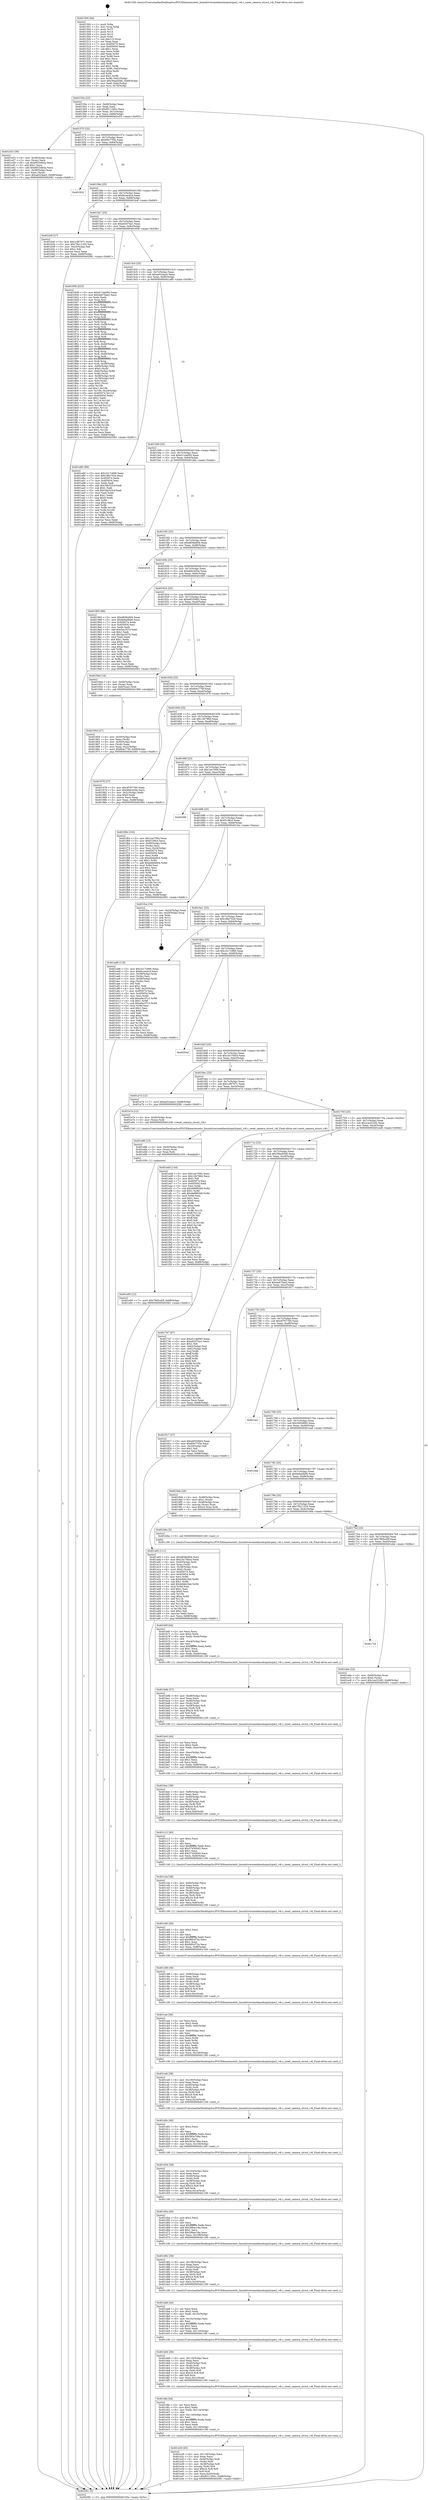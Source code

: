 digraph "0x401500" {
  label = "0x401500 (/mnt/c/Users/mathe/Desktop/tcc/POCII/binaries/extr_linuxdriversmediausbcpia2cpia2_v4l.c_reset_camera_struct_v4l_Final-ollvm.out::main(0))"
  labelloc = "t"
  node[shape=record]

  Entry [label="",width=0.3,height=0.3,shape=circle,fillcolor=black,style=filled]
  "0x40155e" [label="{
     0x40155e [23]\l
     | [instrs]\l
     &nbsp;&nbsp;0x40155e \<+3\>: mov -0x68(%rbp),%eax\l
     &nbsp;&nbsp;0x401561 \<+2\>: mov %eax,%ecx\l
     &nbsp;&nbsp;0x401563 \<+6\>: sub $0x8511292c,%ecx\l
     &nbsp;&nbsp;0x401569 \<+3\>: mov %eax,-0x7c(%rbp)\l
     &nbsp;&nbsp;0x40156c \<+3\>: mov %ecx,-0x80(%rbp)\l
     &nbsp;&nbsp;0x40156f \<+6\>: je 0000000000401e53 \<main+0x953\>\l
  }"]
  "0x401e53" [label="{
     0x401e53 [39]\l
     | [instrs]\l
     &nbsp;&nbsp;0x401e53 \<+4\>: mov -0x38(%rbp),%rax\l
     &nbsp;&nbsp;0x401e57 \<+2\>: mov (%rax),%ecx\l
     &nbsp;&nbsp;0x401e59 \<+6\>: sub $0x6933db5a,%ecx\l
     &nbsp;&nbsp;0x401e5f \<+3\>: add $0x1,%ecx\l
     &nbsp;&nbsp;0x401e62 \<+6\>: add $0x6933db5a,%ecx\l
     &nbsp;&nbsp;0x401e68 \<+4\>: mov -0x38(%rbp),%rax\l
     &nbsp;&nbsp;0x401e6c \<+2\>: mov %ecx,(%rax)\l
     &nbsp;&nbsp;0x401e6e \<+7\>: movl $0xae524aa3,-0x68(%rbp)\l
     &nbsp;&nbsp;0x401e75 \<+5\>: jmp 0000000000402081 \<main+0xb81\>\l
  }"]
  "0x401575" [label="{
     0x401575 [25]\l
     | [instrs]\l
     &nbsp;&nbsp;0x401575 \<+5\>: jmp 000000000040157a \<main+0x7a\>\l
     &nbsp;&nbsp;0x40157a \<+3\>: mov -0x7c(%rbp),%eax\l
     &nbsp;&nbsp;0x40157d \<+5\>: sub $0x85e77f3e,%eax\l
     &nbsp;&nbsp;0x401582 \<+6\>: mov %eax,-0x84(%rbp)\l
     &nbsp;&nbsp;0x401588 \<+6\>: je 0000000000401932 \<main+0x432\>\l
  }"]
  Exit [label="",width=0.3,height=0.3,shape=circle,fillcolor=black,style=filled,peripheries=2]
  "0x401932" [label="{
     0x401932\l
  }", style=dashed]
  "0x40158e" [label="{
     0x40158e [25]\l
     | [instrs]\l
     &nbsp;&nbsp;0x40158e \<+5\>: jmp 0000000000401593 \<main+0x93\>\l
     &nbsp;&nbsp;0x401593 \<+3\>: mov -0x7c(%rbp),%eax\l
     &nbsp;&nbsp;0x401596 \<+5\>: sub $0x8ccee4c4,%eax\l
     &nbsp;&nbsp;0x40159b \<+6\>: mov %eax,-0x88(%rbp)\l
     &nbsp;&nbsp;0x4015a1 \<+6\>: je 0000000000401b4f \<main+0x64f\>\l
  }"]
  "0x4017cd" [label="{
     0x4017cd\l
  }", style=dashed]
  "0x401b4f" [label="{
     0x401b4f [27]\l
     | [instrs]\l
     &nbsp;&nbsp;0x401b4f \<+5\>: mov $0x1cf87971,%eax\l
     &nbsp;&nbsp;0x401b54 \<+5\>: mov $0x75b11325,%ecx\l
     &nbsp;&nbsp;0x401b59 \<+3\>: mov -0x25(%rbp),%dl\l
     &nbsp;&nbsp;0x401b5c \<+3\>: test $0x1,%dl\l
     &nbsp;&nbsp;0x401b5f \<+3\>: cmovne %ecx,%eax\l
     &nbsp;&nbsp;0x401b62 \<+3\>: mov %eax,-0x68(%rbp)\l
     &nbsp;&nbsp;0x401b65 \<+5\>: jmp 0000000000402081 \<main+0xb81\>\l
  }"]
  "0x4015a7" [label="{
     0x4015a7 [25]\l
     | [instrs]\l
     &nbsp;&nbsp;0x4015a7 \<+5\>: jmp 00000000004015ac \<main+0xac\>\l
     &nbsp;&nbsp;0x4015ac \<+3\>: mov -0x7c(%rbp),%eax\l
     &nbsp;&nbsp;0x4015af \<+5\>: sub $0xa0207ea1,%eax\l
     &nbsp;&nbsp;0x4015b4 \<+6\>: mov %eax,-0x8c(%rbp)\l
     &nbsp;&nbsp;0x4015ba \<+6\>: je 0000000000401838 \<main+0x338\>\l
  }"]
  "0x401ebe" [label="{
     0x401ebe [22]\l
     | [instrs]\l
     &nbsp;&nbsp;0x401ebe \<+4\>: mov -0x60(%rbp),%rax\l
     &nbsp;&nbsp;0x401ec2 \<+6\>: movl $0x0,(%rax)\l
     &nbsp;&nbsp;0x401ec8 \<+7\>: movl $0x1ee322d2,-0x68(%rbp)\l
     &nbsp;&nbsp;0x401ecf \<+5\>: jmp 0000000000402081 \<main+0xb81\>\l
  }"]
  "0x401838" [label="{
     0x401838 [223]\l
     | [instrs]\l
     &nbsp;&nbsp;0x401838 \<+5\>: mov $0xd11da093,%eax\l
     &nbsp;&nbsp;0x40183d \<+5\>: mov $0x4a470ae2,%ecx\l
     &nbsp;&nbsp;0x401842 \<+2\>: xor %edx,%edx\l
     &nbsp;&nbsp;0x401844 \<+3\>: mov %rsp,%rsi\l
     &nbsp;&nbsp;0x401847 \<+4\>: add $0xfffffffffffffff0,%rsi\l
     &nbsp;&nbsp;0x40184b \<+3\>: mov %rsi,%rsp\l
     &nbsp;&nbsp;0x40184e \<+4\>: mov %rsi,-0x60(%rbp)\l
     &nbsp;&nbsp;0x401852 \<+3\>: mov %rsp,%rsi\l
     &nbsp;&nbsp;0x401855 \<+4\>: add $0xfffffffffffffff0,%rsi\l
     &nbsp;&nbsp;0x401859 \<+3\>: mov %rsi,%rsp\l
     &nbsp;&nbsp;0x40185c \<+3\>: mov %rsp,%rdi\l
     &nbsp;&nbsp;0x40185f \<+4\>: add $0xfffffffffffffff0,%rdi\l
     &nbsp;&nbsp;0x401863 \<+3\>: mov %rdi,%rsp\l
     &nbsp;&nbsp;0x401866 \<+4\>: mov %rdi,-0x58(%rbp)\l
     &nbsp;&nbsp;0x40186a \<+3\>: mov %rsp,%rdi\l
     &nbsp;&nbsp;0x40186d \<+4\>: add $0xfffffffffffffff0,%rdi\l
     &nbsp;&nbsp;0x401871 \<+3\>: mov %rdi,%rsp\l
     &nbsp;&nbsp;0x401874 \<+4\>: mov %rdi,-0x50(%rbp)\l
     &nbsp;&nbsp;0x401878 \<+3\>: mov %rsp,%rdi\l
     &nbsp;&nbsp;0x40187b \<+4\>: add $0xfffffffffffffff0,%rdi\l
     &nbsp;&nbsp;0x40187f \<+3\>: mov %rdi,%rsp\l
     &nbsp;&nbsp;0x401882 \<+4\>: mov %rdi,-0x48(%rbp)\l
     &nbsp;&nbsp;0x401886 \<+3\>: mov %rsp,%rdi\l
     &nbsp;&nbsp;0x401889 \<+4\>: add $0xfffffffffffffff0,%rdi\l
     &nbsp;&nbsp;0x40188d \<+3\>: mov %rdi,%rsp\l
     &nbsp;&nbsp;0x401890 \<+4\>: mov %rdi,-0x40(%rbp)\l
     &nbsp;&nbsp;0x401894 \<+3\>: mov %rsp,%rdi\l
     &nbsp;&nbsp;0x401897 \<+4\>: add $0xfffffffffffffff0,%rdi\l
     &nbsp;&nbsp;0x40189b \<+3\>: mov %rdi,%rsp\l
     &nbsp;&nbsp;0x40189e \<+4\>: mov %rdi,-0x38(%rbp)\l
     &nbsp;&nbsp;0x4018a2 \<+4\>: mov -0x60(%rbp),%rdi\l
     &nbsp;&nbsp;0x4018a6 \<+6\>: movl $0x0,(%rdi)\l
     &nbsp;&nbsp;0x4018ac \<+4\>: mov -0x6c(%rbp),%r8d\l
     &nbsp;&nbsp;0x4018b0 \<+3\>: mov %r8d,(%rsi)\l
     &nbsp;&nbsp;0x4018b3 \<+4\>: mov -0x58(%rbp),%rdi\l
     &nbsp;&nbsp;0x4018b7 \<+4\>: mov -0x78(%rbp),%r9\l
     &nbsp;&nbsp;0x4018bb \<+3\>: mov %r9,(%rdi)\l
     &nbsp;&nbsp;0x4018be \<+3\>: cmpl $0x2,(%rsi)\l
     &nbsp;&nbsp;0x4018c1 \<+4\>: setne %r10b\l
     &nbsp;&nbsp;0x4018c5 \<+4\>: and $0x1,%r10b\l
     &nbsp;&nbsp;0x4018c9 \<+4\>: mov %r10b,-0x2d(%rbp)\l
     &nbsp;&nbsp;0x4018cd \<+8\>: mov 0x405074,%r11d\l
     &nbsp;&nbsp;0x4018d5 \<+7\>: mov 0x405054,%ebx\l
     &nbsp;&nbsp;0x4018dc \<+3\>: sub $0x1,%edx\l
     &nbsp;&nbsp;0x4018df \<+3\>: mov %r11d,%r14d\l
     &nbsp;&nbsp;0x4018e2 \<+3\>: add %edx,%r14d\l
     &nbsp;&nbsp;0x4018e5 \<+4\>: imul %r14d,%r11d\l
     &nbsp;&nbsp;0x4018e9 \<+4\>: and $0x1,%r11d\l
     &nbsp;&nbsp;0x4018ed \<+4\>: cmp $0x0,%r11d\l
     &nbsp;&nbsp;0x4018f1 \<+4\>: sete %r10b\l
     &nbsp;&nbsp;0x4018f5 \<+3\>: cmp $0xa,%ebx\l
     &nbsp;&nbsp;0x4018f8 \<+4\>: setl %r15b\l
     &nbsp;&nbsp;0x4018fc \<+3\>: mov %r10b,%r12b\l
     &nbsp;&nbsp;0x4018ff \<+3\>: and %r15b,%r12b\l
     &nbsp;&nbsp;0x401902 \<+3\>: xor %r15b,%r10b\l
     &nbsp;&nbsp;0x401905 \<+3\>: or %r10b,%r12b\l
     &nbsp;&nbsp;0x401908 \<+4\>: test $0x1,%r12b\l
     &nbsp;&nbsp;0x40190c \<+3\>: cmovne %ecx,%eax\l
     &nbsp;&nbsp;0x40190f \<+3\>: mov %eax,-0x68(%rbp)\l
     &nbsp;&nbsp;0x401912 \<+5\>: jmp 0000000000402081 \<main+0xb81\>\l
  }"]
  "0x4015c0" [label="{
     0x4015c0 [25]\l
     | [instrs]\l
     &nbsp;&nbsp;0x4015c0 \<+5\>: jmp 00000000004015c5 \<main+0xc5\>\l
     &nbsp;&nbsp;0x4015c5 \<+3\>: mov -0x7c(%rbp),%eax\l
     &nbsp;&nbsp;0x4015c8 \<+5\>: sub $0xae524aa3,%eax\l
     &nbsp;&nbsp;0x4015cd \<+6\>: mov %eax,-0x90(%rbp)\l
     &nbsp;&nbsp;0x4015d3 \<+6\>: je 0000000000401a80 \<main+0x580\>\l
  }"]
  "0x401e95" [label="{
     0x401e95 [12]\l
     | [instrs]\l
     &nbsp;&nbsp;0x401e95 \<+7\>: movl $0x7995cd3f,-0x68(%rbp)\l
     &nbsp;&nbsp;0x401e9c \<+5\>: jmp 0000000000402081 \<main+0xb81\>\l
  }"]
  "0x401a80" [label="{
     0x401a80 [88]\l
     | [instrs]\l
     &nbsp;&nbsp;0x401a80 \<+5\>: mov $0x1b17c666,%eax\l
     &nbsp;&nbsp;0x401a85 \<+5\>: mov $0x18fa752d,%ecx\l
     &nbsp;&nbsp;0x401a8a \<+7\>: mov 0x405074,%edx\l
     &nbsp;&nbsp;0x401a91 \<+7\>: mov 0x405054,%esi\l
     &nbsp;&nbsp;0x401a98 \<+2\>: mov %edx,%edi\l
     &nbsp;&nbsp;0x401a9a \<+6\>: add $0x34b322cf,%edi\l
     &nbsp;&nbsp;0x401aa0 \<+3\>: sub $0x1,%edi\l
     &nbsp;&nbsp;0x401aa3 \<+6\>: sub $0x34b322cf,%edi\l
     &nbsp;&nbsp;0x401aa9 \<+3\>: imul %edi,%edx\l
     &nbsp;&nbsp;0x401aac \<+3\>: and $0x1,%edx\l
     &nbsp;&nbsp;0x401aaf \<+3\>: cmp $0x0,%edx\l
     &nbsp;&nbsp;0x401ab2 \<+4\>: sete %r8b\l
     &nbsp;&nbsp;0x401ab6 \<+3\>: cmp $0xa,%esi\l
     &nbsp;&nbsp;0x401ab9 \<+4\>: setl %r9b\l
     &nbsp;&nbsp;0x401abd \<+3\>: mov %r8b,%r10b\l
     &nbsp;&nbsp;0x401ac0 \<+3\>: and %r9b,%r10b\l
     &nbsp;&nbsp;0x401ac3 \<+3\>: xor %r9b,%r8b\l
     &nbsp;&nbsp;0x401ac6 \<+3\>: or %r8b,%r10b\l
     &nbsp;&nbsp;0x401ac9 \<+4\>: test $0x1,%r10b\l
     &nbsp;&nbsp;0x401acd \<+3\>: cmovne %ecx,%eax\l
     &nbsp;&nbsp;0x401ad0 \<+3\>: mov %eax,-0x68(%rbp)\l
     &nbsp;&nbsp;0x401ad3 \<+5\>: jmp 0000000000402081 \<main+0xb81\>\l
  }"]
  "0x4015d9" [label="{
     0x4015d9 [25]\l
     | [instrs]\l
     &nbsp;&nbsp;0x4015d9 \<+5\>: jmp 00000000004015de \<main+0xde\>\l
     &nbsp;&nbsp;0x4015de \<+3\>: mov -0x7c(%rbp),%eax\l
     &nbsp;&nbsp;0x4015e1 \<+5\>: sub $0xd11da093,%eax\l
     &nbsp;&nbsp;0x4015e6 \<+6\>: mov %eax,-0x94(%rbp)\l
     &nbsp;&nbsp;0x4015ec \<+6\>: je 0000000000401fda \<main+0xada\>\l
  }"]
  "0x401e86" [label="{
     0x401e86 [15]\l
     | [instrs]\l
     &nbsp;&nbsp;0x401e86 \<+4\>: mov -0x40(%rbp),%rax\l
     &nbsp;&nbsp;0x401e8a \<+3\>: mov (%rax),%rax\l
     &nbsp;&nbsp;0x401e8d \<+3\>: mov %rax,%rdi\l
     &nbsp;&nbsp;0x401e90 \<+5\>: call 0000000000401030 \<free@plt\>\l
     | [calls]\l
     &nbsp;&nbsp;0x401030 \{1\} (unknown)\l
  }"]
  "0x401fda" [label="{
     0x401fda\l
  }", style=dashed]
  "0x4015f2" [label="{
     0x4015f2 [25]\l
     | [instrs]\l
     &nbsp;&nbsp;0x4015f2 \<+5\>: jmp 00000000004015f7 \<main+0xf7\>\l
     &nbsp;&nbsp;0x4015f7 \<+3\>: mov -0x7c(%rbp),%eax\l
     &nbsp;&nbsp;0x4015fa \<+5\>: sub $0xd838a904,%eax\l
     &nbsp;&nbsp;0x4015ff \<+6\>: mov %eax,-0x98(%rbp)\l
     &nbsp;&nbsp;0x401605 \<+6\>: je 0000000000402016 \<main+0xb16\>\l
  }"]
  "0x401e26" [label="{
     0x401e26 [45]\l
     | [instrs]\l
     &nbsp;&nbsp;0x401e26 \<+6\>: mov -0x118(%rbp),%ecx\l
     &nbsp;&nbsp;0x401e2c \<+3\>: imul %eax,%ecx\l
     &nbsp;&nbsp;0x401e2f \<+4\>: mov -0x40(%rbp),%rdi\l
     &nbsp;&nbsp;0x401e33 \<+3\>: mov (%rdi),%rdi\l
     &nbsp;&nbsp;0x401e36 \<+4\>: mov -0x38(%rbp),%r8\l
     &nbsp;&nbsp;0x401e3a \<+3\>: movslq (%r8),%r8\l
     &nbsp;&nbsp;0x401e3d \<+4\>: imul $0x24,%r8,%r8\l
     &nbsp;&nbsp;0x401e41 \<+3\>: add %r8,%rdi\l
     &nbsp;&nbsp;0x401e44 \<+3\>: mov %ecx,0x20(%rdi)\l
     &nbsp;&nbsp;0x401e47 \<+7\>: movl $0x8511292c,-0x68(%rbp)\l
     &nbsp;&nbsp;0x401e4e \<+5\>: jmp 0000000000402081 \<main+0xb81\>\l
  }"]
  "0x402016" [label="{
     0x402016\l
  }", style=dashed]
  "0x40160b" [label="{
     0x40160b [25]\l
     | [instrs]\l
     &nbsp;&nbsp;0x40160b \<+5\>: jmp 0000000000401610 \<main+0x110\>\l
     &nbsp;&nbsp;0x401610 \<+3\>: mov -0x7c(%rbp),%eax\l
     &nbsp;&nbsp;0x401613 \<+5\>: sub $0xdb6c420e,%eax\l
     &nbsp;&nbsp;0x401618 \<+6\>: mov %eax,-0x9c(%rbp)\l
     &nbsp;&nbsp;0x40161e \<+6\>: je 0000000000401993 \<main+0x493\>\l
  }"]
  "0x401dfa" [label="{
     0x401dfa [44]\l
     | [instrs]\l
     &nbsp;&nbsp;0x401dfa \<+2\>: xor %ecx,%ecx\l
     &nbsp;&nbsp;0x401dfc \<+5\>: mov $0x2,%edx\l
     &nbsp;&nbsp;0x401e01 \<+6\>: mov %edx,-0x114(%rbp)\l
     &nbsp;&nbsp;0x401e07 \<+1\>: cltd\l
     &nbsp;&nbsp;0x401e08 \<+6\>: mov -0x114(%rbp),%esi\l
     &nbsp;&nbsp;0x401e0e \<+2\>: idiv %esi\l
     &nbsp;&nbsp;0x401e10 \<+6\>: imul $0xfffffffe,%edx,%edx\l
     &nbsp;&nbsp;0x401e16 \<+3\>: sub $0x1,%ecx\l
     &nbsp;&nbsp;0x401e19 \<+2\>: sub %ecx,%edx\l
     &nbsp;&nbsp;0x401e1b \<+6\>: mov %edx,-0x118(%rbp)\l
     &nbsp;&nbsp;0x401e21 \<+5\>: call 0000000000401160 \<next_i\>\l
     | [calls]\l
     &nbsp;&nbsp;0x401160 \{1\} (/mnt/c/Users/mathe/Desktop/tcc/POCII/binaries/extr_linuxdriversmediausbcpia2cpia2_v4l.c_reset_camera_struct_v4l_Final-ollvm.out::next_i)\l
  }"]
  "0x401993" [label="{
     0x401993 [88]\l
     | [instrs]\l
     &nbsp;&nbsp;0x401993 \<+5\>: mov $0xd838a904,%eax\l
     &nbsp;&nbsp;0x401998 \<+5\>: mov $0x6eba0b06,%ecx\l
     &nbsp;&nbsp;0x40199d \<+7\>: mov 0x405074,%edx\l
     &nbsp;&nbsp;0x4019a4 \<+7\>: mov 0x405054,%esi\l
     &nbsp;&nbsp;0x4019ab \<+2\>: mov %edx,%edi\l
     &nbsp;&nbsp;0x4019ad \<+6\>: add $0x5ac357d,%edi\l
     &nbsp;&nbsp;0x4019b3 \<+3\>: sub $0x1,%edi\l
     &nbsp;&nbsp;0x4019b6 \<+6\>: sub $0x5ac357d,%edi\l
     &nbsp;&nbsp;0x4019bc \<+3\>: imul %edi,%edx\l
     &nbsp;&nbsp;0x4019bf \<+3\>: and $0x1,%edx\l
     &nbsp;&nbsp;0x4019c2 \<+3\>: cmp $0x0,%edx\l
     &nbsp;&nbsp;0x4019c5 \<+4\>: sete %r8b\l
     &nbsp;&nbsp;0x4019c9 \<+3\>: cmp $0xa,%esi\l
     &nbsp;&nbsp;0x4019cc \<+4\>: setl %r9b\l
     &nbsp;&nbsp;0x4019d0 \<+3\>: mov %r8b,%r10b\l
     &nbsp;&nbsp;0x4019d3 \<+3\>: and %r9b,%r10b\l
     &nbsp;&nbsp;0x4019d6 \<+3\>: xor %r9b,%r8b\l
     &nbsp;&nbsp;0x4019d9 \<+3\>: or %r8b,%r10b\l
     &nbsp;&nbsp;0x4019dc \<+4\>: test $0x1,%r10b\l
     &nbsp;&nbsp;0x4019e0 \<+3\>: cmovne %ecx,%eax\l
     &nbsp;&nbsp;0x4019e3 \<+3\>: mov %eax,-0x68(%rbp)\l
     &nbsp;&nbsp;0x4019e6 \<+5\>: jmp 0000000000402081 \<main+0xb81\>\l
  }"]
  "0x401624" [label="{
     0x401624 [25]\l
     | [instrs]\l
     &nbsp;&nbsp;0x401624 \<+5\>: jmp 0000000000401629 \<main+0x129\>\l
     &nbsp;&nbsp;0x401629 \<+3\>: mov -0x7c(%rbp),%eax\l
     &nbsp;&nbsp;0x40162c \<+5\>: sub $0xe65556b5,%eax\l
     &nbsp;&nbsp;0x401631 \<+6\>: mov %eax,-0xa0(%rbp)\l
     &nbsp;&nbsp;0x401637 \<+6\>: je 000000000040194d \<main+0x44d\>\l
  }"]
  "0x401dd4" [label="{
     0x401dd4 [38]\l
     | [instrs]\l
     &nbsp;&nbsp;0x401dd4 \<+6\>: mov -0x110(%rbp),%ecx\l
     &nbsp;&nbsp;0x401dda \<+3\>: imul %eax,%ecx\l
     &nbsp;&nbsp;0x401ddd \<+4\>: mov -0x40(%rbp),%rdi\l
     &nbsp;&nbsp;0x401de1 \<+3\>: mov (%rdi),%rdi\l
     &nbsp;&nbsp;0x401de4 \<+4\>: mov -0x38(%rbp),%r8\l
     &nbsp;&nbsp;0x401de8 \<+3\>: movslq (%r8),%r8\l
     &nbsp;&nbsp;0x401deb \<+4\>: imul $0x24,%r8,%r8\l
     &nbsp;&nbsp;0x401def \<+3\>: add %r8,%rdi\l
     &nbsp;&nbsp;0x401df2 \<+3\>: mov %ecx,0x1c(%rdi)\l
     &nbsp;&nbsp;0x401df5 \<+5\>: call 0000000000401160 \<next_i\>\l
     | [calls]\l
     &nbsp;&nbsp;0x401160 \{1\} (/mnt/c/Users/mathe/Desktop/tcc/POCII/binaries/extr_linuxdriversmediausbcpia2cpia2_v4l.c_reset_camera_struct_v4l_Final-ollvm.out::next_i)\l
  }"]
  "0x40194d" [label="{
     0x40194d [16]\l
     | [instrs]\l
     &nbsp;&nbsp;0x40194d \<+4\>: mov -0x58(%rbp),%rax\l
     &nbsp;&nbsp;0x401951 \<+3\>: mov (%rax),%rax\l
     &nbsp;&nbsp;0x401954 \<+4\>: mov 0x8(%rax),%rdi\l
     &nbsp;&nbsp;0x401958 \<+5\>: call 0000000000401060 \<atoi@plt\>\l
     | [calls]\l
     &nbsp;&nbsp;0x401060 \{1\} (unknown)\l
  }"]
  "0x40163d" [label="{
     0x40163d [25]\l
     | [instrs]\l
     &nbsp;&nbsp;0x40163d \<+5\>: jmp 0000000000401642 \<main+0x142\>\l
     &nbsp;&nbsp;0x401642 \<+3\>: mov -0x7c(%rbp),%eax\l
     &nbsp;&nbsp;0x401645 \<+5\>: sub $0xfb4c776f,%eax\l
     &nbsp;&nbsp;0x40164a \<+6\>: mov %eax,-0xa4(%rbp)\l
     &nbsp;&nbsp;0x401650 \<+6\>: je 0000000000401978 \<main+0x478\>\l
  }"]
  "0x401da8" [label="{
     0x401da8 [44]\l
     | [instrs]\l
     &nbsp;&nbsp;0x401da8 \<+2\>: xor %ecx,%ecx\l
     &nbsp;&nbsp;0x401daa \<+5\>: mov $0x2,%edx\l
     &nbsp;&nbsp;0x401daf \<+6\>: mov %edx,-0x10c(%rbp)\l
     &nbsp;&nbsp;0x401db5 \<+1\>: cltd\l
     &nbsp;&nbsp;0x401db6 \<+6\>: mov -0x10c(%rbp),%esi\l
     &nbsp;&nbsp;0x401dbc \<+2\>: idiv %esi\l
     &nbsp;&nbsp;0x401dbe \<+6\>: imul $0xfffffffe,%edx,%edx\l
     &nbsp;&nbsp;0x401dc4 \<+3\>: sub $0x1,%ecx\l
     &nbsp;&nbsp;0x401dc7 \<+2\>: sub %ecx,%edx\l
     &nbsp;&nbsp;0x401dc9 \<+6\>: mov %edx,-0x110(%rbp)\l
     &nbsp;&nbsp;0x401dcf \<+5\>: call 0000000000401160 \<next_i\>\l
     | [calls]\l
     &nbsp;&nbsp;0x401160 \{1\} (/mnt/c/Users/mathe/Desktop/tcc/POCII/binaries/extr_linuxdriversmediausbcpia2cpia2_v4l.c_reset_camera_struct_v4l_Final-ollvm.out::next_i)\l
  }"]
  "0x401978" [label="{
     0x401978 [27]\l
     | [instrs]\l
     &nbsp;&nbsp;0x401978 \<+5\>: mov $0x4f767760,%eax\l
     &nbsp;&nbsp;0x40197d \<+5\>: mov $0xdb6c420e,%ecx\l
     &nbsp;&nbsp;0x401982 \<+3\>: mov -0x2c(%rbp),%edx\l
     &nbsp;&nbsp;0x401985 \<+3\>: cmp $0x0,%edx\l
     &nbsp;&nbsp;0x401988 \<+3\>: cmove %ecx,%eax\l
     &nbsp;&nbsp;0x40198b \<+3\>: mov %eax,-0x68(%rbp)\l
     &nbsp;&nbsp;0x40198e \<+5\>: jmp 0000000000402081 \<main+0xb81\>\l
  }"]
  "0x401656" [label="{
     0x401656 [25]\l
     | [instrs]\l
     &nbsp;&nbsp;0x401656 \<+5\>: jmp 000000000040165b \<main+0x15b\>\l
     &nbsp;&nbsp;0x40165b \<+3\>: mov -0x7c(%rbp),%eax\l
     &nbsp;&nbsp;0x40165e \<+5\>: sub $0x12b796d,%eax\l
     &nbsp;&nbsp;0x401663 \<+6\>: mov %eax,-0xa8(%rbp)\l
     &nbsp;&nbsp;0x401669 \<+6\>: je 0000000000401f64 \<main+0xa64\>\l
  }"]
  "0x401d82" [label="{
     0x401d82 [38]\l
     | [instrs]\l
     &nbsp;&nbsp;0x401d82 \<+6\>: mov -0x108(%rbp),%ecx\l
     &nbsp;&nbsp;0x401d88 \<+3\>: imul %eax,%ecx\l
     &nbsp;&nbsp;0x401d8b \<+4\>: mov -0x40(%rbp),%rdi\l
     &nbsp;&nbsp;0x401d8f \<+3\>: mov (%rdi),%rdi\l
     &nbsp;&nbsp;0x401d92 \<+4\>: mov -0x38(%rbp),%r8\l
     &nbsp;&nbsp;0x401d96 \<+3\>: movslq (%r8),%r8\l
     &nbsp;&nbsp;0x401d99 \<+4\>: imul $0x24,%r8,%r8\l
     &nbsp;&nbsp;0x401d9d \<+3\>: add %r8,%rdi\l
     &nbsp;&nbsp;0x401da0 \<+3\>: mov %ecx,0x18(%rdi)\l
     &nbsp;&nbsp;0x401da3 \<+5\>: call 0000000000401160 \<next_i\>\l
     | [calls]\l
     &nbsp;&nbsp;0x401160 \{1\} (/mnt/c/Users/mathe/Desktop/tcc/POCII/binaries/extr_linuxdriversmediausbcpia2cpia2_v4l.c_reset_camera_struct_v4l_Final-ollvm.out::next_i)\l
  }"]
  "0x401f64" [label="{
     0x401f64 [102]\l
     | [instrs]\l
     &nbsp;&nbsp;0x401f64 \<+5\>: mov $0x1ae7094,%eax\l
     &nbsp;&nbsp;0x401f69 \<+5\>: mov $0xf1c9fc4,%ecx\l
     &nbsp;&nbsp;0x401f6e \<+4\>: mov -0x60(%rbp),%rdx\l
     &nbsp;&nbsp;0x401f72 \<+2\>: mov (%rdx),%esi\l
     &nbsp;&nbsp;0x401f74 \<+3\>: mov %esi,-0x24(%rbp)\l
     &nbsp;&nbsp;0x401f77 \<+7\>: mov 0x405074,%esi\l
     &nbsp;&nbsp;0x401f7e \<+7\>: mov 0x405054,%edi\l
     &nbsp;&nbsp;0x401f85 \<+3\>: mov %esi,%r8d\l
     &nbsp;&nbsp;0x401f88 \<+7\>: sub $0xebb9a9c4,%r8d\l
     &nbsp;&nbsp;0x401f8f \<+4\>: sub $0x1,%r8d\l
     &nbsp;&nbsp;0x401f93 \<+7\>: add $0xebb9a9c4,%r8d\l
     &nbsp;&nbsp;0x401f9a \<+4\>: imul %r8d,%esi\l
     &nbsp;&nbsp;0x401f9e \<+3\>: and $0x1,%esi\l
     &nbsp;&nbsp;0x401fa1 \<+3\>: cmp $0x0,%esi\l
     &nbsp;&nbsp;0x401fa4 \<+4\>: sete %r9b\l
     &nbsp;&nbsp;0x401fa8 \<+3\>: cmp $0xa,%edi\l
     &nbsp;&nbsp;0x401fab \<+4\>: setl %r10b\l
     &nbsp;&nbsp;0x401faf \<+3\>: mov %r9b,%r11b\l
     &nbsp;&nbsp;0x401fb2 \<+3\>: and %r10b,%r11b\l
     &nbsp;&nbsp;0x401fb5 \<+3\>: xor %r10b,%r9b\l
     &nbsp;&nbsp;0x401fb8 \<+3\>: or %r9b,%r11b\l
     &nbsp;&nbsp;0x401fbb \<+4\>: test $0x1,%r11b\l
     &nbsp;&nbsp;0x401fbf \<+3\>: cmovne %ecx,%eax\l
     &nbsp;&nbsp;0x401fc2 \<+3\>: mov %eax,-0x68(%rbp)\l
     &nbsp;&nbsp;0x401fc5 \<+5\>: jmp 0000000000402081 \<main+0xb81\>\l
  }"]
  "0x40166f" [label="{
     0x40166f [25]\l
     | [instrs]\l
     &nbsp;&nbsp;0x40166f \<+5\>: jmp 0000000000401674 \<main+0x174\>\l
     &nbsp;&nbsp;0x401674 \<+3\>: mov -0x7c(%rbp),%eax\l
     &nbsp;&nbsp;0x401677 \<+5\>: sub $0x1ae7094,%eax\l
     &nbsp;&nbsp;0x40167c \<+6\>: mov %eax,-0xac(%rbp)\l
     &nbsp;&nbsp;0x401682 \<+6\>: je 000000000040206f \<main+0xb6f\>\l
  }"]
  "0x401d5a" [label="{
     0x401d5a [40]\l
     | [instrs]\l
     &nbsp;&nbsp;0x401d5a \<+5\>: mov $0x2,%ecx\l
     &nbsp;&nbsp;0x401d5f \<+1\>: cltd\l
     &nbsp;&nbsp;0x401d60 \<+2\>: idiv %ecx\l
     &nbsp;&nbsp;0x401d62 \<+6\>: imul $0xfffffffe,%edx,%ecx\l
     &nbsp;&nbsp;0x401d68 \<+6\>: add $0x29bac18a,%ecx\l
     &nbsp;&nbsp;0x401d6e \<+3\>: add $0x1,%ecx\l
     &nbsp;&nbsp;0x401d71 \<+6\>: sub $0x29bac18a,%ecx\l
     &nbsp;&nbsp;0x401d77 \<+6\>: mov %ecx,-0x108(%rbp)\l
     &nbsp;&nbsp;0x401d7d \<+5\>: call 0000000000401160 \<next_i\>\l
     | [calls]\l
     &nbsp;&nbsp;0x401160 \{1\} (/mnt/c/Users/mathe/Desktop/tcc/POCII/binaries/extr_linuxdriversmediausbcpia2cpia2_v4l.c_reset_camera_struct_v4l_Final-ollvm.out::next_i)\l
  }"]
  "0x40206f" [label="{
     0x40206f\l
  }", style=dashed]
  "0x401688" [label="{
     0x401688 [25]\l
     | [instrs]\l
     &nbsp;&nbsp;0x401688 \<+5\>: jmp 000000000040168d \<main+0x18d\>\l
     &nbsp;&nbsp;0x40168d \<+3\>: mov -0x7c(%rbp),%eax\l
     &nbsp;&nbsp;0x401690 \<+5\>: sub $0xf1c9fc4,%eax\l
     &nbsp;&nbsp;0x401695 \<+6\>: mov %eax,-0xb0(%rbp)\l
     &nbsp;&nbsp;0x40169b \<+6\>: je 0000000000401fca \<main+0xaca\>\l
  }"]
  "0x401d34" [label="{
     0x401d34 [38]\l
     | [instrs]\l
     &nbsp;&nbsp;0x401d34 \<+6\>: mov -0x104(%rbp),%ecx\l
     &nbsp;&nbsp;0x401d3a \<+3\>: imul %eax,%ecx\l
     &nbsp;&nbsp;0x401d3d \<+4\>: mov -0x40(%rbp),%rdi\l
     &nbsp;&nbsp;0x401d41 \<+3\>: mov (%rdi),%rdi\l
     &nbsp;&nbsp;0x401d44 \<+4\>: mov -0x38(%rbp),%r8\l
     &nbsp;&nbsp;0x401d48 \<+3\>: movslq (%r8),%r8\l
     &nbsp;&nbsp;0x401d4b \<+4\>: imul $0x24,%r8,%r8\l
     &nbsp;&nbsp;0x401d4f \<+3\>: add %r8,%rdi\l
     &nbsp;&nbsp;0x401d52 \<+3\>: mov %ecx,0x14(%rdi)\l
     &nbsp;&nbsp;0x401d55 \<+5\>: call 0000000000401160 \<next_i\>\l
     | [calls]\l
     &nbsp;&nbsp;0x401160 \{1\} (/mnt/c/Users/mathe/Desktop/tcc/POCII/binaries/extr_linuxdriversmediausbcpia2cpia2_v4l.c_reset_camera_struct_v4l_Final-ollvm.out::next_i)\l
  }"]
  "0x401fca" [label="{
     0x401fca [16]\l
     | [instrs]\l
     &nbsp;&nbsp;0x401fca \<+3\>: mov -0x24(%rbp),%eax\l
     &nbsp;&nbsp;0x401fcd \<+4\>: lea -0x20(%rbp),%rsp\l
     &nbsp;&nbsp;0x401fd1 \<+1\>: pop %rbx\l
     &nbsp;&nbsp;0x401fd2 \<+2\>: pop %r12\l
     &nbsp;&nbsp;0x401fd4 \<+2\>: pop %r14\l
     &nbsp;&nbsp;0x401fd6 \<+2\>: pop %r15\l
     &nbsp;&nbsp;0x401fd8 \<+1\>: pop %rbp\l
     &nbsp;&nbsp;0x401fd9 \<+1\>: ret\l
  }"]
  "0x4016a1" [label="{
     0x4016a1 [25]\l
     | [instrs]\l
     &nbsp;&nbsp;0x4016a1 \<+5\>: jmp 00000000004016a6 \<main+0x1a6\>\l
     &nbsp;&nbsp;0x4016a6 \<+3\>: mov -0x7c(%rbp),%eax\l
     &nbsp;&nbsp;0x4016a9 \<+5\>: sub $0x18fa752d,%eax\l
     &nbsp;&nbsp;0x4016ae \<+6\>: mov %eax,-0xb4(%rbp)\l
     &nbsp;&nbsp;0x4016b4 \<+6\>: je 0000000000401ad8 \<main+0x5d8\>\l
  }"]
  "0x401d0c" [label="{
     0x401d0c [40]\l
     | [instrs]\l
     &nbsp;&nbsp;0x401d0c \<+5\>: mov $0x2,%ecx\l
     &nbsp;&nbsp;0x401d11 \<+1\>: cltd\l
     &nbsp;&nbsp;0x401d12 \<+2\>: idiv %ecx\l
     &nbsp;&nbsp;0x401d14 \<+6\>: imul $0xfffffffe,%edx,%ecx\l
     &nbsp;&nbsp;0x401d1a \<+6\>: sub $0x583a748a,%ecx\l
     &nbsp;&nbsp;0x401d20 \<+3\>: add $0x1,%ecx\l
     &nbsp;&nbsp;0x401d23 \<+6\>: add $0x583a748a,%ecx\l
     &nbsp;&nbsp;0x401d29 \<+6\>: mov %ecx,-0x104(%rbp)\l
     &nbsp;&nbsp;0x401d2f \<+5\>: call 0000000000401160 \<next_i\>\l
     | [calls]\l
     &nbsp;&nbsp;0x401160 \{1\} (/mnt/c/Users/mathe/Desktop/tcc/POCII/binaries/extr_linuxdriversmediausbcpia2cpia2_v4l.c_reset_camera_struct_v4l_Final-ollvm.out::next_i)\l
  }"]
  "0x401ad8" [label="{
     0x401ad8 [119]\l
     | [instrs]\l
     &nbsp;&nbsp;0x401ad8 \<+5\>: mov $0x1b17c666,%eax\l
     &nbsp;&nbsp;0x401add \<+5\>: mov $0x8ccee4c4,%ecx\l
     &nbsp;&nbsp;0x401ae2 \<+4\>: mov -0x38(%rbp),%rdx\l
     &nbsp;&nbsp;0x401ae6 \<+2\>: mov (%rdx),%esi\l
     &nbsp;&nbsp;0x401ae8 \<+4\>: mov -0x48(%rbp),%rdx\l
     &nbsp;&nbsp;0x401aec \<+2\>: cmp (%rdx),%esi\l
     &nbsp;&nbsp;0x401aee \<+4\>: setl %dil\l
     &nbsp;&nbsp;0x401af2 \<+4\>: and $0x1,%dil\l
     &nbsp;&nbsp;0x401af6 \<+4\>: mov %dil,-0x25(%rbp)\l
     &nbsp;&nbsp;0x401afa \<+7\>: mov 0x405074,%esi\l
     &nbsp;&nbsp;0x401b01 \<+8\>: mov 0x405054,%r8d\l
     &nbsp;&nbsp;0x401b09 \<+3\>: mov %esi,%r9d\l
     &nbsp;&nbsp;0x401b0c \<+7\>: add $0xa9a1f7c3,%r9d\l
     &nbsp;&nbsp;0x401b13 \<+4\>: sub $0x1,%r9d\l
     &nbsp;&nbsp;0x401b17 \<+7\>: sub $0xa9a1f7c3,%r9d\l
     &nbsp;&nbsp;0x401b1e \<+4\>: imul %r9d,%esi\l
     &nbsp;&nbsp;0x401b22 \<+3\>: and $0x1,%esi\l
     &nbsp;&nbsp;0x401b25 \<+3\>: cmp $0x0,%esi\l
     &nbsp;&nbsp;0x401b28 \<+4\>: sete %dil\l
     &nbsp;&nbsp;0x401b2c \<+4\>: cmp $0xa,%r8d\l
     &nbsp;&nbsp;0x401b30 \<+4\>: setl %r10b\l
     &nbsp;&nbsp;0x401b34 \<+3\>: mov %dil,%r11b\l
     &nbsp;&nbsp;0x401b37 \<+3\>: and %r10b,%r11b\l
     &nbsp;&nbsp;0x401b3a \<+3\>: xor %r10b,%dil\l
     &nbsp;&nbsp;0x401b3d \<+3\>: or %dil,%r11b\l
     &nbsp;&nbsp;0x401b40 \<+4\>: test $0x1,%r11b\l
     &nbsp;&nbsp;0x401b44 \<+3\>: cmovne %ecx,%eax\l
     &nbsp;&nbsp;0x401b47 \<+3\>: mov %eax,-0x68(%rbp)\l
     &nbsp;&nbsp;0x401b4a \<+5\>: jmp 0000000000402081 \<main+0xb81\>\l
  }"]
  "0x4016ba" [label="{
     0x4016ba [25]\l
     | [instrs]\l
     &nbsp;&nbsp;0x4016ba \<+5\>: jmp 00000000004016bf \<main+0x1bf\>\l
     &nbsp;&nbsp;0x4016bf \<+3\>: mov -0x7c(%rbp),%eax\l
     &nbsp;&nbsp;0x4016c2 \<+5\>: sub $0x1b17c666,%eax\l
     &nbsp;&nbsp;0x4016c7 \<+6\>: mov %eax,-0xb8(%rbp)\l
     &nbsp;&nbsp;0x4016cd \<+6\>: je 000000000040204d \<main+0xb4d\>\l
  }"]
  "0x401ce6" [label="{
     0x401ce6 [38]\l
     | [instrs]\l
     &nbsp;&nbsp;0x401ce6 \<+6\>: mov -0x100(%rbp),%ecx\l
     &nbsp;&nbsp;0x401cec \<+3\>: imul %eax,%ecx\l
     &nbsp;&nbsp;0x401cef \<+4\>: mov -0x40(%rbp),%rdi\l
     &nbsp;&nbsp;0x401cf3 \<+3\>: mov (%rdi),%rdi\l
     &nbsp;&nbsp;0x401cf6 \<+4\>: mov -0x38(%rbp),%r8\l
     &nbsp;&nbsp;0x401cfa \<+3\>: movslq (%r8),%r8\l
     &nbsp;&nbsp;0x401cfd \<+4\>: imul $0x24,%r8,%r8\l
     &nbsp;&nbsp;0x401d01 \<+3\>: add %r8,%rdi\l
     &nbsp;&nbsp;0x401d04 \<+3\>: mov %ecx,0x10(%rdi)\l
     &nbsp;&nbsp;0x401d07 \<+5\>: call 0000000000401160 \<next_i\>\l
     | [calls]\l
     &nbsp;&nbsp;0x401160 \{1\} (/mnt/c/Users/mathe/Desktop/tcc/POCII/binaries/extr_linuxdriversmediausbcpia2cpia2_v4l.c_reset_camera_struct_v4l_Final-ollvm.out::next_i)\l
  }"]
  "0x40204d" [label="{
     0x40204d\l
  }", style=dashed]
  "0x4016d3" [label="{
     0x4016d3 [25]\l
     | [instrs]\l
     &nbsp;&nbsp;0x4016d3 \<+5\>: jmp 00000000004016d8 \<main+0x1d8\>\l
     &nbsp;&nbsp;0x4016d8 \<+3\>: mov -0x7c(%rbp),%eax\l
     &nbsp;&nbsp;0x4016db \<+5\>: sub $0x1bc70dcd,%eax\l
     &nbsp;&nbsp;0x4016e0 \<+6\>: mov %eax,-0xbc(%rbp)\l
     &nbsp;&nbsp;0x4016e6 \<+6\>: je 0000000000401a74 \<main+0x574\>\l
  }"]
  "0x401cae" [label="{
     0x401cae [56]\l
     | [instrs]\l
     &nbsp;&nbsp;0x401cae \<+2\>: xor %ecx,%ecx\l
     &nbsp;&nbsp;0x401cb0 \<+5\>: mov $0x2,%edx\l
     &nbsp;&nbsp;0x401cb5 \<+6\>: mov %edx,-0xfc(%rbp)\l
     &nbsp;&nbsp;0x401cbb \<+1\>: cltd\l
     &nbsp;&nbsp;0x401cbc \<+6\>: mov -0xfc(%rbp),%esi\l
     &nbsp;&nbsp;0x401cc2 \<+2\>: idiv %esi\l
     &nbsp;&nbsp;0x401cc4 \<+6\>: imul $0xfffffffe,%edx,%edx\l
     &nbsp;&nbsp;0x401cca \<+3\>: mov %ecx,%r9d\l
     &nbsp;&nbsp;0x401ccd \<+3\>: sub %edx,%r9d\l
     &nbsp;&nbsp;0x401cd0 \<+2\>: mov %ecx,%edx\l
     &nbsp;&nbsp;0x401cd2 \<+3\>: sub $0x1,%edx\l
     &nbsp;&nbsp;0x401cd5 \<+3\>: add %edx,%r9d\l
     &nbsp;&nbsp;0x401cd8 \<+3\>: sub %r9d,%ecx\l
     &nbsp;&nbsp;0x401cdb \<+6\>: mov %ecx,-0x100(%rbp)\l
     &nbsp;&nbsp;0x401ce1 \<+5\>: call 0000000000401160 \<next_i\>\l
     | [calls]\l
     &nbsp;&nbsp;0x401160 \{1\} (/mnt/c/Users/mathe/Desktop/tcc/POCII/binaries/extr_linuxdriversmediausbcpia2cpia2_v4l.c_reset_camera_struct_v4l_Final-ollvm.out::next_i)\l
  }"]
  "0x401a74" [label="{
     0x401a74 [12]\l
     | [instrs]\l
     &nbsp;&nbsp;0x401a74 \<+7\>: movl $0xae524aa3,-0x68(%rbp)\l
     &nbsp;&nbsp;0x401a7b \<+5\>: jmp 0000000000402081 \<main+0xb81\>\l
  }"]
  "0x4016ec" [label="{
     0x4016ec [25]\l
     | [instrs]\l
     &nbsp;&nbsp;0x4016ec \<+5\>: jmp 00000000004016f1 \<main+0x1f1\>\l
     &nbsp;&nbsp;0x4016f1 \<+3\>: mov -0x7c(%rbp),%eax\l
     &nbsp;&nbsp;0x4016f4 \<+5\>: sub $0x1cf87971,%eax\l
     &nbsp;&nbsp;0x4016f9 \<+6\>: mov %eax,-0xc0(%rbp)\l
     &nbsp;&nbsp;0x4016ff \<+6\>: je 0000000000401e7a \<main+0x97a\>\l
  }"]
  "0x401c88" [label="{
     0x401c88 [38]\l
     | [instrs]\l
     &nbsp;&nbsp;0x401c88 \<+6\>: mov -0xf8(%rbp),%ecx\l
     &nbsp;&nbsp;0x401c8e \<+3\>: imul %eax,%ecx\l
     &nbsp;&nbsp;0x401c91 \<+4\>: mov -0x40(%rbp),%rdi\l
     &nbsp;&nbsp;0x401c95 \<+3\>: mov (%rdi),%rdi\l
     &nbsp;&nbsp;0x401c98 \<+4\>: mov -0x38(%rbp),%r8\l
     &nbsp;&nbsp;0x401c9c \<+3\>: movslq (%r8),%r8\l
     &nbsp;&nbsp;0x401c9f \<+4\>: imul $0x24,%r8,%r8\l
     &nbsp;&nbsp;0x401ca3 \<+3\>: add %r8,%rdi\l
     &nbsp;&nbsp;0x401ca6 \<+3\>: mov %ecx,0xc(%rdi)\l
     &nbsp;&nbsp;0x401ca9 \<+5\>: call 0000000000401160 \<next_i\>\l
     | [calls]\l
     &nbsp;&nbsp;0x401160 \{1\} (/mnt/c/Users/mathe/Desktop/tcc/POCII/binaries/extr_linuxdriversmediausbcpia2cpia2_v4l.c_reset_camera_struct_v4l_Final-ollvm.out::next_i)\l
  }"]
  "0x401e7a" [label="{
     0x401e7a [12]\l
     | [instrs]\l
     &nbsp;&nbsp;0x401e7a \<+4\>: mov -0x40(%rbp),%rax\l
     &nbsp;&nbsp;0x401e7e \<+3\>: mov (%rax),%rdi\l
     &nbsp;&nbsp;0x401e81 \<+5\>: call 0000000000401240 \<reset_camera_struct_v4l\>\l
     | [calls]\l
     &nbsp;&nbsp;0x401240 \{1\} (/mnt/c/Users/mathe/Desktop/tcc/POCII/binaries/extr_linuxdriversmediausbcpia2cpia2_v4l.c_reset_camera_struct_v4l_Final-ollvm.out::reset_camera_struct_v4l)\l
  }"]
  "0x401705" [label="{
     0x401705 [25]\l
     | [instrs]\l
     &nbsp;&nbsp;0x401705 \<+5\>: jmp 000000000040170a \<main+0x20a\>\l
     &nbsp;&nbsp;0x40170a \<+3\>: mov -0x7c(%rbp),%eax\l
     &nbsp;&nbsp;0x40170d \<+5\>: sub $0x1ee322d2,%eax\l
     &nbsp;&nbsp;0x401712 \<+6\>: mov %eax,-0xc4(%rbp)\l
     &nbsp;&nbsp;0x401718 \<+6\>: je 0000000000401ed4 \<main+0x9d4\>\l
  }"]
  "0x401c60" [label="{
     0x401c60 [40]\l
     | [instrs]\l
     &nbsp;&nbsp;0x401c60 \<+5\>: mov $0x2,%ecx\l
     &nbsp;&nbsp;0x401c65 \<+1\>: cltd\l
     &nbsp;&nbsp;0x401c66 \<+2\>: idiv %ecx\l
     &nbsp;&nbsp;0x401c68 \<+6\>: imul $0xfffffffe,%edx,%ecx\l
     &nbsp;&nbsp;0x401c6e \<+6\>: add $0x985cf72e,%ecx\l
     &nbsp;&nbsp;0x401c74 \<+3\>: add $0x1,%ecx\l
     &nbsp;&nbsp;0x401c77 \<+6\>: sub $0x985cf72e,%ecx\l
     &nbsp;&nbsp;0x401c7d \<+6\>: mov %ecx,-0xf8(%rbp)\l
     &nbsp;&nbsp;0x401c83 \<+5\>: call 0000000000401160 \<next_i\>\l
     | [calls]\l
     &nbsp;&nbsp;0x401160 \{1\} (/mnt/c/Users/mathe/Desktop/tcc/POCII/binaries/extr_linuxdriversmediausbcpia2cpia2_v4l.c_reset_camera_struct_v4l_Final-ollvm.out::next_i)\l
  }"]
  "0x401ed4" [label="{
     0x401ed4 [144]\l
     | [instrs]\l
     &nbsp;&nbsp;0x401ed4 \<+5\>: mov $0x1ae7094,%eax\l
     &nbsp;&nbsp;0x401ed9 \<+5\>: mov $0x12b796d,%ecx\l
     &nbsp;&nbsp;0x401ede \<+2\>: mov $0x1,%dl\l
     &nbsp;&nbsp;0x401ee0 \<+7\>: mov 0x405074,%esi\l
     &nbsp;&nbsp;0x401ee7 \<+7\>: mov 0x405054,%edi\l
     &nbsp;&nbsp;0x401eee \<+3\>: mov %esi,%r8d\l
     &nbsp;&nbsp;0x401ef1 \<+7\>: sub $0xde8892b8,%r8d\l
     &nbsp;&nbsp;0x401ef8 \<+4\>: sub $0x1,%r8d\l
     &nbsp;&nbsp;0x401efc \<+7\>: add $0xde8892b8,%r8d\l
     &nbsp;&nbsp;0x401f03 \<+4\>: imul %r8d,%esi\l
     &nbsp;&nbsp;0x401f07 \<+3\>: and $0x1,%esi\l
     &nbsp;&nbsp;0x401f0a \<+3\>: cmp $0x0,%esi\l
     &nbsp;&nbsp;0x401f0d \<+4\>: sete %r9b\l
     &nbsp;&nbsp;0x401f11 \<+3\>: cmp $0xa,%edi\l
     &nbsp;&nbsp;0x401f14 \<+4\>: setl %r10b\l
     &nbsp;&nbsp;0x401f18 \<+3\>: mov %r9b,%r11b\l
     &nbsp;&nbsp;0x401f1b \<+4\>: xor $0xff,%r11b\l
     &nbsp;&nbsp;0x401f1f \<+3\>: mov %r10b,%bl\l
     &nbsp;&nbsp;0x401f22 \<+3\>: xor $0xff,%bl\l
     &nbsp;&nbsp;0x401f25 \<+3\>: xor $0x0,%dl\l
     &nbsp;&nbsp;0x401f28 \<+3\>: mov %r11b,%r14b\l
     &nbsp;&nbsp;0x401f2b \<+4\>: and $0x0,%r14b\l
     &nbsp;&nbsp;0x401f2f \<+3\>: and %dl,%r9b\l
     &nbsp;&nbsp;0x401f32 \<+3\>: mov %bl,%r15b\l
     &nbsp;&nbsp;0x401f35 \<+4\>: and $0x0,%r15b\l
     &nbsp;&nbsp;0x401f39 \<+3\>: and %dl,%r10b\l
     &nbsp;&nbsp;0x401f3c \<+3\>: or %r9b,%r14b\l
     &nbsp;&nbsp;0x401f3f \<+3\>: or %r10b,%r15b\l
     &nbsp;&nbsp;0x401f42 \<+3\>: xor %r15b,%r14b\l
     &nbsp;&nbsp;0x401f45 \<+3\>: or %bl,%r11b\l
     &nbsp;&nbsp;0x401f48 \<+4\>: xor $0xff,%r11b\l
     &nbsp;&nbsp;0x401f4c \<+3\>: or $0x0,%dl\l
     &nbsp;&nbsp;0x401f4f \<+3\>: and %dl,%r11b\l
     &nbsp;&nbsp;0x401f52 \<+3\>: or %r11b,%r14b\l
     &nbsp;&nbsp;0x401f55 \<+4\>: test $0x1,%r14b\l
     &nbsp;&nbsp;0x401f59 \<+3\>: cmovne %ecx,%eax\l
     &nbsp;&nbsp;0x401f5c \<+3\>: mov %eax,-0x68(%rbp)\l
     &nbsp;&nbsp;0x401f5f \<+5\>: jmp 0000000000402081 \<main+0xb81\>\l
  }"]
  "0x40171e" [label="{
     0x40171e [25]\l
     | [instrs]\l
     &nbsp;&nbsp;0x40171e \<+5\>: jmp 0000000000401723 \<main+0x223\>\l
     &nbsp;&nbsp;0x401723 \<+3\>: mov -0x7c(%rbp),%eax\l
     &nbsp;&nbsp;0x401726 \<+5\>: sub $0x39aa50d0,%eax\l
     &nbsp;&nbsp;0x40172b \<+6\>: mov %eax,-0xc8(%rbp)\l
     &nbsp;&nbsp;0x401731 \<+6\>: je 00000000004017d7 \<main+0x2d7\>\l
  }"]
  "0x401c3a" [label="{
     0x401c3a [38]\l
     | [instrs]\l
     &nbsp;&nbsp;0x401c3a \<+6\>: mov -0xf4(%rbp),%ecx\l
     &nbsp;&nbsp;0x401c40 \<+3\>: imul %eax,%ecx\l
     &nbsp;&nbsp;0x401c43 \<+4\>: mov -0x40(%rbp),%rdi\l
     &nbsp;&nbsp;0x401c47 \<+3\>: mov (%rdi),%rdi\l
     &nbsp;&nbsp;0x401c4a \<+4\>: mov -0x38(%rbp),%r8\l
     &nbsp;&nbsp;0x401c4e \<+3\>: movslq (%r8),%r8\l
     &nbsp;&nbsp;0x401c51 \<+4\>: imul $0x24,%r8,%r8\l
     &nbsp;&nbsp;0x401c55 \<+3\>: add %r8,%rdi\l
     &nbsp;&nbsp;0x401c58 \<+3\>: mov %ecx,0x8(%rdi)\l
     &nbsp;&nbsp;0x401c5b \<+5\>: call 0000000000401160 \<next_i\>\l
     | [calls]\l
     &nbsp;&nbsp;0x401160 \{1\} (/mnt/c/Users/mathe/Desktop/tcc/POCII/binaries/extr_linuxdriversmediausbcpia2cpia2_v4l.c_reset_camera_struct_v4l_Final-ollvm.out::next_i)\l
  }"]
  "0x4017d7" [label="{
     0x4017d7 [97]\l
     | [instrs]\l
     &nbsp;&nbsp;0x4017d7 \<+5\>: mov $0xd11da093,%eax\l
     &nbsp;&nbsp;0x4017dc \<+5\>: mov $0xa0207ea1,%ecx\l
     &nbsp;&nbsp;0x4017e1 \<+2\>: mov $0x1,%dl\l
     &nbsp;&nbsp;0x4017e3 \<+4\>: mov -0x62(%rbp),%sil\l
     &nbsp;&nbsp;0x4017e7 \<+4\>: mov -0x61(%rbp),%dil\l
     &nbsp;&nbsp;0x4017eb \<+3\>: mov %sil,%r8b\l
     &nbsp;&nbsp;0x4017ee \<+4\>: xor $0xff,%r8b\l
     &nbsp;&nbsp;0x4017f2 \<+3\>: mov %dil,%r9b\l
     &nbsp;&nbsp;0x4017f5 \<+4\>: xor $0xff,%r9b\l
     &nbsp;&nbsp;0x4017f9 \<+3\>: xor $0x0,%dl\l
     &nbsp;&nbsp;0x4017fc \<+3\>: mov %r8b,%r10b\l
     &nbsp;&nbsp;0x4017ff \<+4\>: and $0x0,%r10b\l
     &nbsp;&nbsp;0x401803 \<+3\>: and %dl,%sil\l
     &nbsp;&nbsp;0x401806 \<+3\>: mov %r9b,%r11b\l
     &nbsp;&nbsp;0x401809 \<+4\>: and $0x0,%r11b\l
     &nbsp;&nbsp;0x40180d \<+3\>: and %dl,%dil\l
     &nbsp;&nbsp;0x401810 \<+3\>: or %sil,%r10b\l
     &nbsp;&nbsp;0x401813 \<+3\>: or %dil,%r11b\l
     &nbsp;&nbsp;0x401816 \<+3\>: xor %r11b,%r10b\l
     &nbsp;&nbsp;0x401819 \<+3\>: or %r9b,%r8b\l
     &nbsp;&nbsp;0x40181c \<+4\>: xor $0xff,%r8b\l
     &nbsp;&nbsp;0x401820 \<+3\>: or $0x0,%dl\l
     &nbsp;&nbsp;0x401823 \<+3\>: and %dl,%r8b\l
     &nbsp;&nbsp;0x401826 \<+3\>: or %r8b,%r10b\l
     &nbsp;&nbsp;0x401829 \<+4\>: test $0x1,%r10b\l
     &nbsp;&nbsp;0x40182d \<+3\>: cmovne %ecx,%eax\l
     &nbsp;&nbsp;0x401830 \<+3\>: mov %eax,-0x68(%rbp)\l
     &nbsp;&nbsp;0x401833 \<+5\>: jmp 0000000000402081 \<main+0xb81\>\l
  }"]
  "0x401737" [label="{
     0x401737 [25]\l
     | [instrs]\l
     &nbsp;&nbsp;0x401737 \<+5\>: jmp 000000000040173c \<main+0x23c\>\l
     &nbsp;&nbsp;0x40173c \<+3\>: mov -0x7c(%rbp),%eax\l
     &nbsp;&nbsp;0x40173f \<+5\>: sub $0x4a470ae2,%eax\l
     &nbsp;&nbsp;0x401744 \<+6\>: mov %eax,-0xcc(%rbp)\l
     &nbsp;&nbsp;0x40174a \<+6\>: je 0000000000401917 \<main+0x417\>\l
  }"]
  "0x402081" [label="{
     0x402081 [5]\l
     | [instrs]\l
     &nbsp;&nbsp;0x402081 \<+5\>: jmp 000000000040155e \<main+0x5e\>\l
  }"]
  "0x401500" [label="{
     0x401500 [94]\l
     | [instrs]\l
     &nbsp;&nbsp;0x401500 \<+1\>: push %rbp\l
     &nbsp;&nbsp;0x401501 \<+3\>: mov %rsp,%rbp\l
     &nbsp;&nbsp;0x401504 \<+2\>: push %r15\l
     &nbsp;&nbsp;0x401506 \<+2\>: push %r14\l
     &nbsp;&nbsp;0x401508 \<+2\>: push %r12\l
     &nbsp;&nbsp;0x40150a \<+1\>: push %rbx\l
     &nbsp;&nbsp;0x40150b \<+7\>: sub $0x110,%rsp\l
     &nbsp;&nbsp;0x401512 \<+2\>: xor %eax,%eax\l
     &nbsp;&nbsp;0x401514 \<+7\>: mov 0x405074,%ecx\l
     &nbsp;&nbsp;0x40151b \<+7\>: mov 0x405054,%edx\l
     &nbsp;&nbsp;0x401522 \<+3\>: sub $0x1,%eax\l
     &nbsp;&nbsp;0x401525 \<+3\>: mov %ecx,%r8d\l
     &nbsp;&nbsp;0x401528 \<+3\>: add %eax,%r8d\l
     &nbsp;&nbsp;0x40152b \<+4\>: imul %r8d,%ecx\l
     &nbsp;&nbsp;0x40152f \<+3\>: and $0x1,%ecx\l
     &nbsp;&nbsp;0x401532 \<+3\>: cmp $0x0,%ecx\l
     &nbsp;&nbsp;0x401535 \<+4\>: sete %r9b\l
     &nbsp;&nbsp;0x401539 \<+4\>: and $0x1,%r9b\l
     &nbsp;&nbsp;0x40153d \<+4\>: mov %r9b,-0x62(%rbp)\l
     &nbsp;&nbsp;0x401541 \<+3\>: cmp $0xa,%edx\l
     &nbsp;&nbsp;0x401544 \<+4\>: setl %r9b\l
     &nbsp;&nbsp;0x401548 \<+4\>: and $0x1,%r9b\l
     &nbsp;&nbsp;0x40154c \<+4\>: mov %r9b,-0x61(%rbp)\l
     &nbsp;&nbsp;0x401550 \<+7\>: movl $0x39aa50d0,-0x68(%rbp)\l
     &nbsp;&nbsp;0x401557 \<+3\>: mov %edi,-0x6c(%rbp)\l
     &nbsp;&nbsp;0x40155a \<+4\>: mov %rsi,-0x78(%rbp)\l
  }"]
  "0x401c12" [label="{
     0x401c12 [40]\l
     | [instrs]\l
     &nbsp;&nbsp;0x401c12 \<+5\>: mov $0x2,%ecx\l
     &nbsp;&nbsp;0x401c17 \<+1\>: cltd\l
     &nbsp;&nbsp;0x401c18 \<+2\>: idiv %ecx\l
     &nbsp;&nbsp;0x401c1a \<+6\>: imul $0xfffffffe,%edx,%ecx\l
     &nbsp;&nbsp;0x401c20 \<+6\>: sub $0x374500d3,%ecx\l
     &nbsp;&nbsp;0x401c26 \<+3\>: add $0x1,%ecx\l
     &nbsp;&nbsp;0x401c29 \<+6\>: add $0x374500d3,%ecx\l
     &nbsp;&nbsp;0x401c2f \<+6\>: mov %ecx,-0xf4(%rbp)\l
     &nbsp;&nbsp;0x401c35 \<+5\>: call 0000000000401160 \<next_i\>\l
     | [calls]\l
     &nbsp;&nbsp;0x401160 \{1\} (/mnt/c/Users/mathe/Desktop/tcc/POCII/binaries/extr_linuxdriversmediausbcpia2cpia2_v4l.c_reset_camera_struct_v4l_Final-ollvm.out::next_i)\l
  }"]
  "0x401917" [label="{
     0x401917 [27]\l
     | [instrs]\l
     &nbsp;&nbsp;0x401917 \<+5\>: mov $0xe65556b5,%eax\l
     &nbsp;&nbsp;0x40191c \<+5\>: mov $0x85e77f3e,%ecx\l
     &nbsp;&nbsp;0x401921 \<+3\>: mov -0x2d(%rbp),%dl\l
     &nbsp;&nbsp;0x401924 \<+3\>: test $0x1,%dl\l
     &nbsp;&nbsp;0x401927 \<+3\>: cmovne %ecx,%eax\l
     &nbsp;&nbsp;0x40192a \<+3\>: mov %eax,-0x68(%rbp)\l
     &nbsp;&nbsp;0x40192d \<+5\>: jmp 0000000000402081 \<main+0xb81\>\l
  }"]
  "0x401750" [label="{
     0x401750 [25]\l
     | [instrs]\l
     &nbsp;&nbsp;0x401750 \<+5\>: jmp 0000000000401755 \<main+0x255\>\l
     &nbsp;&nbsp;0x401755 \<+3\>: mov -0x7c(%rbp),%eax\l
     &nbsp;&nbsp;0x401758 \<+5\>: sub $0x4f767760,%eax\l
     &nbsp;&nbsp;0x40175d \<+6\>: mov %eax,-0xd0(%rbp)\l
     &nbsp;&nbsp;0x401763 \<+6\>: je 0000000000401ea1 \<main+0x9a1\>\l
  }"]
  "0x40195d" [label="{
     0x40195d [27]\l
     | [instrs]\l
     &nbsp;&nbsp;0x40195d \<+4\>: mov -0x50(%rbp),%rdi\l
     &nbsp;&nbsp;0x401961 \<+2\>: mov %eax,(%rdi)\l
     &nbsp;&nbsp;0x401963 \<+4\>: mov -0x50(%rbp),%rdi\l
     &nbsp;&nbsp;0x401967 \<+2\>: mov (%rdi),%eax\l
     &nbsp;&nbsp;0x401969 \<+3\>: mov %eax,-0x2c(%rbp)\l
     &nbsp;&nbsp;0x40196c \<+7\>: movl $0xfb4c776f,-0x68(%rbp)\l
     &nbsp;&nbsp;0x401973 \<+5\>: jmp 0000000000402081 \<main+0xb81\>\l
  }"]
  "0x401bec" [label="{
     0x401bec [38]\l
     | [instrs]\l
     &nbsp;&nbsp;0x401bec \<+6\>: mov -0xf0(%rbp),%ecx\l
     &nbsp;&nbsp;0x401bf2 \<+3\>: imul %eax,%ecx\l
     &nbsp;&nbsp;0x401bf5 \<+4\>: mov -0x40(%rbp),%rdi\l
     &nbsp;&nbsp;0x401bf9 \<+3\>: mov (%rdi),%rdi\l
     &nbsp;&nbsp;0x401bfc \<+4\>: mov -0x38(%rbp),%r8\l
     &nbsp;&nbsp;0x401c00 \<+3\>: movslq (%r8),%r8\l
     &nbsp;&nbsp;0x401c03 \<+4\>: imul $0x24,%r8,%r8\l
     &nbsp;&nbsp;0x401c07 \<+3\>: add %r8,%rdi\l
     &nbsp;&nbsp;0x401c0a \<+3\>: mov %ecx,0x4(%rdi)\l
     &nbsp;&nbsp;0x401c0d \<+5\>: call 0000000000401160 \<next_i\>\l
     | [calls]\l
     &nbsp;&nbsp;0x401160 \{1\} (/mnt/c/Users/mathe/Desktop/tcc/POCII/binaries/extr_linuxdriversmediausbcpia2cpia2_v4l.c_reset_camera_struct_v4l_Final-ollvm.out::next_i)\l
  }"]
  "0x401ea1" [label="{
     0x401ea1\l
  }", style=dashed]
  "0x401769" [label="{
     0x401769 [25]\l
     | [instrs]\l
     &nbsp;&nbsp;0x401769 \<+5\>: jmp 000000000040176e \<main+0x26e\>\l
     &nbsp;&nbsp;0x40176e \<+3\>: mov -0x7c(%rbp),%eax\l
     &nbsp;&nbsp;0x401771 \<+5\>: sub $0x5d9386f3,%eax\l
     &nbsp;&nbsp;0x401776 \<+6\>: mov %eax,-0xd4(%rbp)\l
     &nbsp;&nbsp;0x40177c \<+6\>: je 0000000000401ead \<main+0x9ad\>\l
  }"]
  "0x401bc0" [label="{
     0x401bc0 [44]\l
     | [instrs]\l
     &nbsp;&nbsp;0x401bc0 \<+2\>: xor %ecx,%ecx\l
     &nbsp;&nbsp;0x401bc2 \<+5\>: mov $0x2,%edx\l
     &nbsp;&nbsp;0x401bc7 \<+6\>: mov %edx,-0xec(%rbp)\l
     &nbsp;&nbsp;0x401bcd \<+1\>: cltd\l
     &nbsp;&nbsp;0x401bce \<+6\>: mov -0xec(%rbp),%esi\l
     &nbsp;&nbsp;0x401bd4 \<+2\>: idiv %esi\l
     &nbsp;&nbsp;0x401bd6 \<+6\>: imul $0xfffffffe,%edx,%edx\l
     &nbsp;&nbsp;0x401bdc \<+3\>: sub $0x1,%ecx\l
     &nbsp;&nbsp;0x401bdf \<+2\>: sub %ecx,%edx\l
     &nbsp;&nbsp;0x401be1 \<+6\>: mov %edx,-0xf0(%rbp)\l
     &nbsp;&nbsp;0x401be7 \<+5\>: call 0000000000401160 \<next_i\>\l
     | [calls]\l
     &nbsp;&nbsp;0x401160 \{1\} (/mnt/c/Users/mathe/Desktop/tcc/POCII/binaries/extr_linuxdriversmediausbcpia2cpia2_v4l.c_reset_camera_struct_v4l_Final-ollvm.out::next_i)\l
  }"]
  "0x401ead" [label="{
     0x401ead\l
  }", style=dashed]
  "0x401782" [label="{
     0x401782 [25]\l
     | [instrs]\l
     &nbsp;&nbsp;0x401782 \<+5\>: jmp 0000000000401787 \<main+0x287\>\l
     &nbsp;&nbsp;0x401787 \<+3\>: mov -0x7c(%rbp),%eax\l
     &nbsp;&nbsp;0x40178a \<+5\>: sub $0x6eba0b06,%eax\l
     &nbsp;&nbsp;0x40178f \<+6\>: mov %eax,-0xd8(%rbp)\l
     &nbsp;&nbsp;0x401795 \<+6\>: je 00000000004019eb \<main+0x4eb\>\l
  }"]
  "0x401b9b" [label="{
     0x401b9b [37]\l
     | [instrs]\l
     &nbsp;&nbsp;0x401b9b \<+6\>: mov -0xe8(%rbp),%ecx\l
     &nbsp;&nbsp;0x401ba1 \<+3\>: imul %eax,%ecx\l
     &nbsp;&nbsp;0x401ba4 \<+4\>: mov -0x40(%rbp),%rdi\l
     &nbsp;&nbsp;0x401ba8 \<+3\>: mov (%rdi),%rdi\l
     &nbsp;&nbsp;0x401bab \<+4\>: mov -0x38(%rbp),%r8\l
     &nbsp;&nbsp;0x401baf \<+3\>: movslq (%r8),%r8\l
     &nbsp;&nbsp;0x401bb2 \<+4\>: imul $0x24,%r8,%r8\l
     &nbsp;&nbsp;0x401bb6 \<+3\>: add %r8,%rdi\l
     &nbsp;&nbsp;0x401bb9 \<+2\>: mov %ecx,(%rdi)\l
     &nbsp;&nbsp;0x401bbb \<+5\>: call 0000000000401160 \<next_i\>\l
     | [calls]\l
     &nbsp;&nbsp;0x401160 \{1\} (/mnt/c/Users/mathe/Desktop/tcc/POCII/binaries/extr_linuxdriversmediausbcpia2cpia2_v4l.c_reset_camera_struct_v4l_Final-ollvm.out::next_i)\l
  }"]
  "0x4019eb" [label="{
     0x4019eb [26]\l
     | [instrs]\l
     &nbsp;&nbsp;0x4019eb \<+4\>: mov -0x48(%rbp),%rax\l
     &nbsp;&nbsp;0x4019ef \<+6\>: movl $0x1,(%rax)\l
     &nbsp;&nbsp;0x4019f5 \<+4\>: mov -0x48(%rbp),%rax\l
     &nbsp;&nbsp;0x4019f9 \<+3\>: movslq (%rax),%rax\l
     &nbsp;&nbsp;0x4019fc \<+4\>: imul $0x24,%rax,%rdi\l
     &nbsp;&nbsp;0x401a00 \<+5\>: call 0000000000401050 \<malloc@plt\>\l
     | [calls]\l
     &nbsp;&nbsp;0x401050 \{1\} (unknown)\l
  }"]
  "0x40179b" [label="{
     0x40179b [25]\l
     | [instrs]\l
     &nbsp;&nbsp;0x40179b \<+5\>: jmp 00000000004017a0 \<main+0x2a0\>\l
     &nbsp;&nbsp;0x4017a0 \<+3\>: mov -0x7c(%rbp),%eax\l
     &nbsp;&nbsp;0x4017a3 \<+5\>: sub $0x75b11325,%eax\l
     &nbsp;&nbsp;0x4017a8 \<+6\>: mov %eax,-0xdc(%rbp)\l
     &nbsp;&nbsp;0x4017ae \<+6\>: je 0000000000401b6a \<main+0x66a\>\l
  }"]
  "0x401a05" [label="{
     0x401a05 [111]\l
     | [instrs]\l
     &nbsp;&nbsp;0x401a05 \<+5\>: mov $0xd838a904,%ecx\l
     &nbsp;&nbsp;0x401a0a \<+5\>: mov $0x1bc70dcd,%edx\l
     &nbsp;&nbsp;0x401a0f \<+4\>: mov -0x40(%rbp),%rdi\l
     &nbsp;&nbsp;0x401a13 \<+3\>: mov %rax,(%rdi)\l
     &nbsp;&nbsp;0x401a16 \<+4\>: mov -0x38(%rbp),%rax\l
     &nbsp;&nbsp;0x401a1a \<+6\>: movl $0x0,(%rax)\l
     &nbsp;&nbsp;0x401a20 \<+7\>: mov 0x405074,%esi\l
     &nbsp;&nbsp;0x401a27 \<+8\>: mov 0x405054,%r8d\l
     &nbsp;&nbsp;0x401a2f \<+3\>: mov %esi,%r9d\l
     &nbsp;&nbsp;0x401a32 \<+7\>: sub $0x44b6c2bd,%r9d\l
     &nbsp;&nbsp;0x401a39 \<+4\>: sub $0x1,%r9d\l
     &nbsp;&nbsp;0x401a3d \<+7\>: add $0x44b6c2bd,%r9d\l
     &nbsp;&nbsp;0x401a44 \<+4\>: imul %r9d,%esi\l
     &nbsp;&nbsp;0x401a48 \<+3\>: and $0x1,%esi\l
     &nbsp;&nbsp;0x401a4b \<+3\>: cmp $0x0,%esi\l
     &nbsp;&nbsp;0x401a4e \<+4\>: sete %r10b\l
     &nbsp;&nbsp;0x401a52 \<+4\>: cmp $0xa,%r8d\l
     &nbsp;&nbsp;0x401a56 \<+4\>: setl %r11b\l
     &nbsp;&nbsp;0x401a5a \<+3\>: mov %r10b,%bl\l
     &nbsp;&nbsp;0x401a5d \<+3\>: and %r11b,%bl\l
     &nbsp;&nbsp;0x401a60 \<+3\>: xor %r11b,%r10b\l
     &nbsp;&nbsp;0x401a63 \<+3\>: or %r10b,%bl\l
     &nbsp;&nbsp;0x401a66 \<+3\>: test $0x1,%bl\l
     &nbsp;&nbsp;0x401a69 \<+3\>: cmovne %edx,%ecx\l
     &nbsp;&nbsp;0x401a6c \<+3\>: mov %ecx,-0x68(%rbp)\l
     &nbsp;&nbsp;0x401a6f \<+5\>: jmp 0000000000402081 \<main+0xb81\>\l
  }"]
  "0x401b6f" [label="{
     0x401b6f [44]\l
     | [instrs]\l
     &nbsp;&nbsp;0x401b6f \<+2\>: xor %ecx,%ecx\l
     &nbsp;&nbsp;0x401b71 \<+5\>: mov $0x2,%edx\l
     &nbsp;&nbsp;0x401b76 \<+6\>: mov %edx,-0xe4(%rbp)\l
     &nbsp;&nbsp;0x401b7c \<+1\>: cltd\l
     &nbsp;&nbsp;0x401b7d \<+6\>: mov -0xe4(%rbp),%esi\l
     &nbsp;&nbsp;0x401b83 \<+2\>: idiv %esi\l
     &nbsp;&nbsp;0x401b85 \<+6\>: imul $0xfffffffe,%edx,%edx\l
     &nbsp;&nbsp;0x401b8b \<+3\>: sub $0x1,%ecx\l
     &nbsp;&nbsp;0x401b8e \<+2\>: sub %ecx,%edx\l
     &nbsp;&nbsp;0x401b90 \<+6\>: mov %edx,-0xe8(%rbp)\l
     &nbsp;&nbsp;0x401b96 \<+5\>: call 0000000000401160 \<next_i\>\l
     | [calls]\l
     &nbsp;&nbsp;0x401160 \{1\} (/mnt/c/Users/mathe/Desktop/tcc/POCII/binaries/extr_linuxdriversmediausbcpia2cpia2_v4l.c_reset_camera_struct_v4l_Final-ollvm.out::next_i)\l
  }"]
  "0x401b6a" [label="{
     0x401b6a [5]\l
     | [instrs]\l
     &nbsp;&nbsp;0x401b6a \<+5\>: call 0000000000401160 \<next_i\>\l
     | [calls]\l
     &nbsp;&nbsp;0x401160 \{1\} (/mnt/c/Users/mathe/Desktop/tcc/POCII/binaries/extr_linuxdriversmediausbcpia2cpia2_v4l.c_reset_camera_struct_v4l_Final-ollvm.out::next_i)\l
  }"]
  "0x4017b4" [label="{
     0x4017b4 [25]\l
     | [instrs]\l
     &nbsp;&nbsp;0x4017b4 \<+5\>: jmp 00000000004017b9 \<main+0x2b9\>\l
     &nbsp;&nbsp;0x4017b9 \<+3\>: mov -0x7c(%rbp),%eax\l
     &nbsp;&nbsp;0x4017bc \<+5\>: sub $0x7995cd3f,%eax\l
     &nbsp;&nbsp;0x4017c1 \<+6\>: mov %eax,-0xe0(%rbp)\l
     &nbsp;&nbsp;0x4017c7 \<+6\>: je 0000000000401ebe \<main+0x9be\>\l
  }"]
  Entry -> "0x401500" [label=" 1"]
  "0x40155e" -> "0x401e53" [label=" 1"]
  "0x40155e" -> "0x401575" [label=" 20"]
  "0x401fca" -> Exit [label=" 1"]
  "0x401575" -> "0x401932" [label=" 0"]
  "0x401575" -> "0x40158e" [label=" 20"]
  "0x401f64" -> "0x402081" [label=" 1"]
  "0x40158e" -> "0x401b4f" [label=" 2"]
  "0x40158e" -> "0x4015a7" [label=" 18"]
  "0x401ed4" -> "0x402081" [label=" 1"]
  "0x4015a7" -> "0x401838" [label=" 1"]
  "0x4015a7" -> "0x4015c0" [label=" 17"]
  "0x401ebe" -> "0x402081" [label=" 1"]
  "0x4015c0" -> "0x401a80" [label=" 2"]
  "0x4015c0" -> "0x4015d9" [label=" 15"]
  "0x4017b4" -> "0x401ebe" [label=" 1"]
  "0x4015d9" -> "0x401fda" [label=" 0"]
  "0x4015d9" -> "0x4015f2" [label=" 15"]
  "0x4017b4" -> "0x4017cd" [label=" 0"]
  "0x4015f2" -> "0x402016" [label=" 0"]
  "0x4015f2" -> "0x40160b" [label=" 15"]
  "0x401e95" -> "0x402081" [label=" 1"]
  "0x40160b" -> "0x401993" [label=" 1"]
  "0x40160b" -> "0x401624" [label=" 14"]
  "0x401e86" -> "0x401e95" [label=" 1"]
  "0x401624" -> "0x40194d" [label=" 1"]
  "0x401624" -> "0x40163d" [label=" 13"]
  "0x401e7a" -> "0x401e86" [label=" 1"]
  "0x40163d" -> "0x401978" [label=" 1"]
  "0x40163d" -> "0x401656" [label=" 12"]
  "0x401e53" -> "0x402081" [label=" 1"]
  "0x401656" -> "0x401f64" [label=" 1"]
  "0x401656" -> "0x40166f" [label=" 11"]
  "0x401e26" -> "0x402081" [label=" 1"]
  "0x40166f" -> "0x40206f" [label=" 0"]
  "0x40166f" -> "0x401688" [label=" 11"]
  "0x401dfa" -> "0x401e26" [label=" 1"]
  "0x401688" -> "0x401fca" [label=" 1"]
  "0x401688" -> "0x4016a1" [label=" 10"]
  "0x401dd4" -> "0x401dfa" [label=" 1"]
  "0x4016a1" -> "0x401ad8" [label=" 2"]
  "0x4016a1" -> "0x4016ba" [label=" 8"]
  "0x401da8" -> "0x401dd4" [label=" 1"]
  "0x4016ba" -> "0x40204d" [label=" 0"]
  "0x4016ba" -> "0x4016d3" [label=" 8"]
  "0x401d82" -> "0x401da8" [label=" 1"]
  "0x4016d3" -> "0x401a74" [label=" 1"]
  "0x4016d3" -> "0x4016ec" [label=" 7"]
  "0x401d5a" -> "0x401d82" [label=" 1"]
  "0x4016ec" -> "0x401e7a" [label=" 1"]
  "0x4016ec" -> "0x401705" [label=" 6"]
  "0x401d34" -> "0x401d5a" [label=" 1"]
  "0x401705" -> "0x401ed4" [label=" 1"]
  "0x401705" -> "0x40171e" [label=" 5"]
  "0x401d0c" -> "0x401d34" [label=" 1"]
  "0x40171e" -> "0x4017d7" [label=" 1"]
  "0x40171e" -> "0x401737" [label=" 4"]
  "0x4017d7" -> "0x402081" [label=" 1"]
  "0x401500" -> "0x40155e" [label=" 1"]
  "0x402081" -> "0x40155e" [label=" 20"]
  "0x401838" -> "0x402081" [label=" 1"]
  "0x401ce6" -> "0x401d0c" [label=" 1"]
  "0x401737" -> "0x401917" [label=" 1"]
  "0x401737" -> "0x401750" [label=" 3"]
  "0x401917" -> "0x402081" [label=" 1"]
  "0x40194d" -> "0x40195d" [label=" 1"]
  "0x40195d" -> "0x402081" [label=" 1"]
  "0x401978" -> "0x402081" [label=" 1"]
  "0x401993" -> "0x402081" [label=" 1"]
  "0x401cae" -> "0x401ce6" [label=" 1"]
  "0x401750" -> "0x401ea1" [label=" 0"]
  "0x401750" -> "0x401769" [label=" 3"]
  "0x401c88" -> "0x401cae" [label=" 1"]
  "0x401769" -> "0x401ead" [label=" 0"]
  "0x401769" -> "0x401782" [label=" 3"]
  "0x401c60" -> "0x401c88" [label=" 1"]
  "0x401782" -> "0x4019eb" [label=" 1"]
  "0x401782" -> "0x40179b" [label=" 2"]
  "0x4019eb" -> "0x401a05" [label=" 1"]
  "0x401a05" -> "0x402081" [label=" 1"]
  "0x401a74" -> "0x402081" [label=" 1"]
  "0x401a80" -> "0x402081" [label=" 2"]
  "0x401ad8" -> "0x402081" [label=" 2"]
  "0x401b4f" -> "0x402081" [label=" 2"]
  "0x401c3a" -> "0x401c60" [label=" 1"]
  "0x40179b" -> "0x401b6a" [label=" 1"]
  "0x40179b" -> "0x4017b4" [label=" 1"]
  "0x401b6a" -> "0x401b6f" [label=" 1"]
  "0x401b6f" -> "0x401b9b" [label=" 1"]
  "0x401b9b" -> "0x401bc0" [label=" 1"]
  "0x401bc0" -> "0x401bec" [label=" 1"]
  "0x401bec" -> "0x401c12" [label=" 1"]
  "0x401c12" -> "0x401c3a" [label=" 1"]
}
